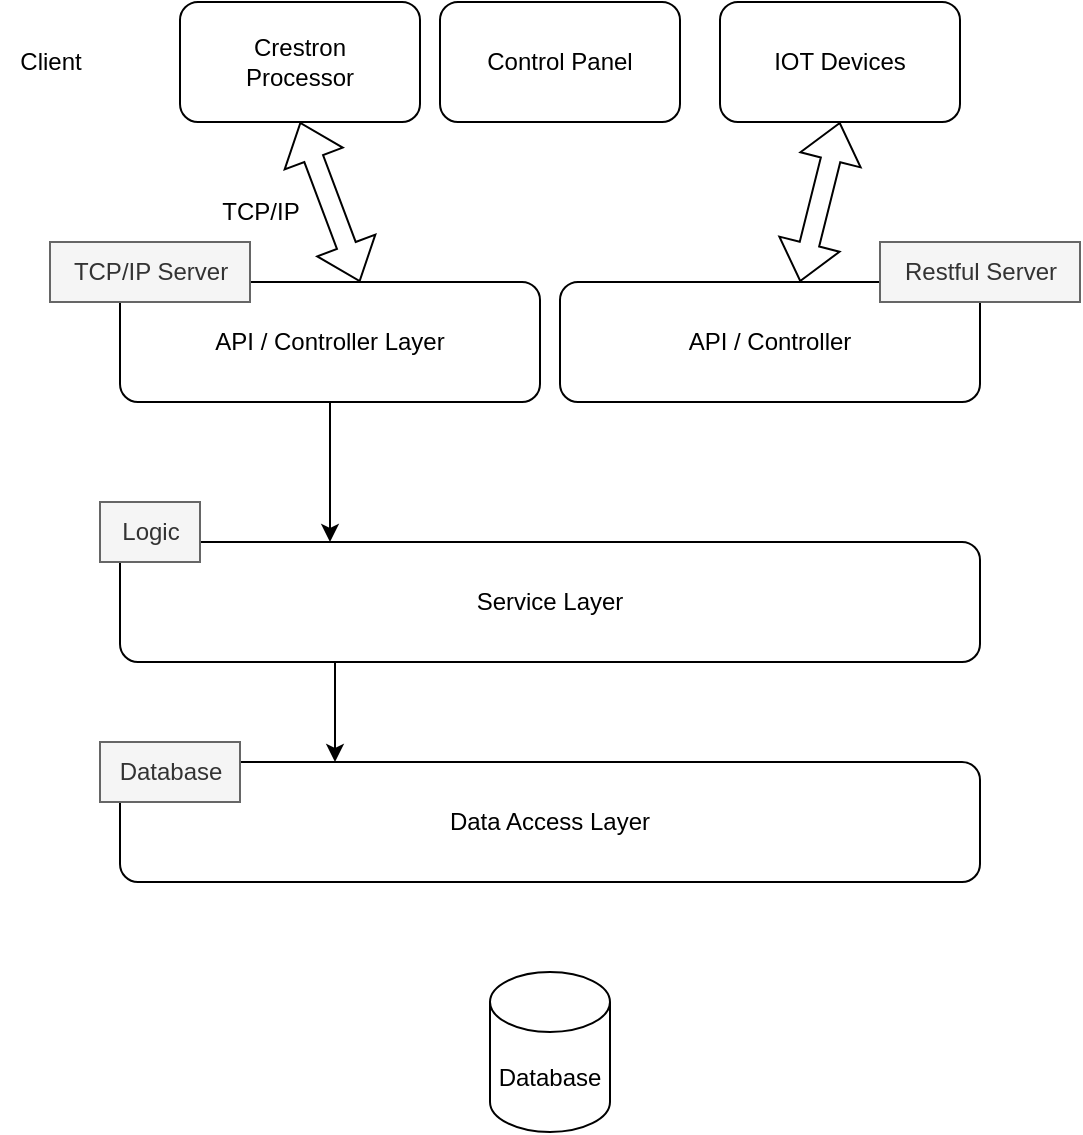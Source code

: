 <mxfile version="20.5.1" type="github">
  <diagram id="jRbJIFNN5RRz2F9CS1gQ" name="Page-1">
    <mxGraphModel dx="1072" dy="736" grid="1" gridSize="10" guides="1" tooltips="1" connect="1" arrows="1" fold="1" page="1" pageScale="1" pageWidth="827" pageHeight="1169" math="0" shadow="0">
      <root>
        <mxCell id="0" />
        <mxCell id="1" parent="0" />
        <mxCell id="n9khiCdqI2X91COOHRAN-1" value="Crestron&lt;br&gt;Processor" style="rounded=1;whiteSpace=wrap;html=1;" vertex="1" parent="1">
          <mxGeometry x="250" y="60" width="120" height="60" as="geometry" />
        </mxCell>
        <mxCell id="n9khiCdqI2X91COOHRAN-2" value="IOT Devices" style="rounded=1;whiteSpace=wrap;html=1;" vertex="1" parent="1">
          <mxGeometry x="520" y="60" width="120" height="60" as="geometry" />
        </mxCell>
        <mxCell id="n9khiCdqI2X91COOHRAN-3" value="API / Controller&amp;nbsp;Layer" style="rounded=1;whiteSpace=wrap;html=1;" vertex="1" parent="1">
          <mxGeometry x="220" y="200" width="210" height="60" as="geometry" />
        </mxCell>
        <mxCell id="n9khiCdqI2X91COOHRAN-4" value="" style="shape=flexArrow;endArrow=classic;startArrow=classic;html=1;rounded=0;entryX=0.5;entryY=1;entryDx=0;entryDy=0;" edge="1" parent="1" target="n9khiCdqI2X91COOHRAN-1">
          <mxGeometry width="100" height="100" relative="1" as="geometry">
            <mxPoint x="340" y="200" as="sourcePoint" />
            <mxPoint x="460" y="340" as="targetPoint" />
          </mxGeometry>
        </mxCell>
        <mxCell id="n9khiCdqI2X91COOHRAN-5" value="TCP/IP" style="text;html=1;resizable=0;autosize=1;align=center;verticalAlign=middle;points=[];fillColor=none;strokeColor=none;rounded=0;" vertex="1" parent="1">
          <mxGeometry x="260" y="150" width="60" height="30" as="geometry" />
        </mxCell>
        <mxCell id="n9khiCdqI2X91COOHRAN-7" value="Service Layer" style="rounded=1;whiteSpace=wrap;html=1;" vertex="1" parent="1">
          <mxGeometry x="220" y="330" width="430" height="60" as="geometry" />
        </mxCell>
        <mxCell id="n9khiCdqI2X91COOHRAN-8" value="API / Controller" style="rounded=1;whiteSpace=wrap;html=1;" vertex="1" parent="1">
          <mxGeometry x="440" y="200" width="210" height="60" as="geometry" />
        </mxCell>
        <mxCell id="n9khiCdqI2X91COOHRAN-9" value="" style="shape=flexArrow;endArrow=classic;startArrow=classic;html=1;rounded=0;entryX=0.5;entryY=1;entryDx=0;entryDy=0;" edge="1" parent="1" target="n9khiCdqI2X91COOHRAN-2">
          <mxGeometry width="100" height="100" relative="1" as="geometry">
            <mxPoint x="560" y="200" as="sourcePoint" />
            <mxPoint x="560" y="120" as="targetPoint" />
          </mxGeometry>
        </mxCell>
        <mxCell id="n9khiCdqI2X91COOHRAN-10" value="Client" style="text;html=1;resizable=0;autosize=1;align=center;verticalAlign=middle;points=[];fillColor=none;strokeColor=none;rounded=0;" vertex="1" parent="1">
          <mxGeometry x="160" y="75" width="50" height="30" as="geometry" />
        </mxCell>
        <mxCell id="n9khiCdqI2X91COOHRAN-11" value="TCP/IP Server" style="text;html=1;resizable=0;autosize=1;align=center;verticalAlign=middle;points=[];rounded=0;fillColor=#f5f5f5;fontColor=#333333;strokeColor=#666666;" vertex="1" parent="1">
          <mxGeometry x="185" y="180" width="100" height="30" as="geometry" />
        </mxCell>
        <mxCell id="n9khiCdqI2X91COOHRAN-13" value="Data Access Layer" style="rounded=1;whiteSpace=wrap;html=1;" vertex="1" parent="1">
          <mxGeometry x="220" y="440" width="430" height="60" as="geometry" />
        </mxCell>
        <mxCell id="n9khiCdqI2X91COOHRAN-14" value="Restful Server" style="text;html=1;resizable=0;autosize=1;align=center;verticalAlign=middle;points=[];rounded=0;fillColor=#f5f5f5;fontColor=#333333;strokeColor=#666666;" vertex="1" parent="1">
          <mxGeometry x="600" y="180" width="100" height="30" as="geometry" />
        </mxCell>
        <mxCell id="n9khiCdqI2X91COOHRAN-15" value="Logic" style="text;html=1;resizable=0;autosize=1;align=center;verticalAlign=middle;points=[];rounded=0;fillColor=#f5f5f5;fontColor=#333333;strokeColor=#666666;" vertex="1" parent="1">
          <mxGeometry x="210" y="310" width="50" height="30" as="geometry" />
        </mxCell>
        <mxCell id="n9khiCdqI2X91COOHRAN-16" value="Database" style="text;html=1;resizable=0;autosize=1;align=center;verticalAlign=middle;points=[];rounded=0;fillColor=#f5f5f5;fontColor=#333333;strokeColor=#666666;" vertex="1" parent="1">
          <mxGeometry x="210" y="430" width="70" height="30" as="geometry" />
        </mxCell>
        <mxCell id="n9khiCdqI2X91COOHRAN-18" value="Database" style="shape=cylinder3;whiteSpace=wrap;html=1;boundedLbl=1;backgroundOutline=1;size=15;" vertex="1" parent="1">
          <mxGeometry x="405" y="545" width="60" height="80" as="geometry" />
        </mxCell>
        <mxCell id="n9khiCdqI2X91COOHRAN-19" value="" style="endArrow=classic;html=1;rounded=0;exitX=0.5;exitY=1;exitDx=0;exitDy=0;" edge="1" parent="1" source="n9khiCdqI2X91COOHRAN-3">
          <mxGeometry width="50" height="50" relative="1" as="geometry">
            <mxPoint x="210" y="410" as="sourcePoint" />
            <mxPoint x="325" y="330" as="targetPoint" />
          </mxGeometry>
        </mxCell>
        <mxCell id="n9khiCdqI2X91COOHRAN-20" value="Control Panel" style="rounded=1;whiteSpace=wrap;html=1;" vertex="1" parent="1">
          <mxGeometry x="380" y="60" width="120" height="60" as="geometry" />
        </mxCell>
        <mxCell id="n9khiCdqI2X91COOHRAN-21" value="" style="endArrow=classic;html=1;rounded=0;exitX=0.25;exitY=1;exitDx=0;exitDy=0;entryX=0.25;entryY=0;entryDx=0;entryDy=0;" edge="1" parent="1" source="n9khiCdqI2X91COOHRAN-7" target="n9khiCdqI2X91COOHRAN-13">
          <mxGeometry width="50" height="50" relative="1" as="geometry">
            <mxPoint x="390" y="310" as="sourcePoint" />
            <mxPoint x="440" y="260" as="targetPoint" />
          </mxGeometry>
        </mxCell>
      </root>
    </mxGraphModel>
  </diagram>
</mxfile>
